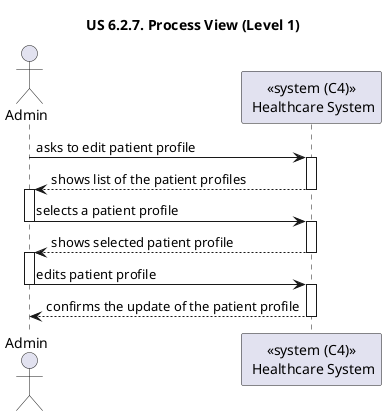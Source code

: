 @startuml
'https://plantuml.com/sequence-diagram

title "US 6.2.7. Process View (Level 1)"

actor Admin as ADM
participant "<<system (C4)>>\n Healthcare System" as SYS

ADM -> SYS : asks to edit patient profile
activate SYS

SYS --> ADM : shows list of the patient profiles
deactivate SYS
activate ADM

ADM -> SYS : selects a patient profile
deactivate ADM
activate SYS

SYS --> ADM : shows selected patient profile
deactivate SYS
activate ADM

ADM -> SYS : edits patient profile
deactivate ADM
activate SYS

SYS --> ADM : confirms the update of the patient profile
deactivate SYS


@enduml